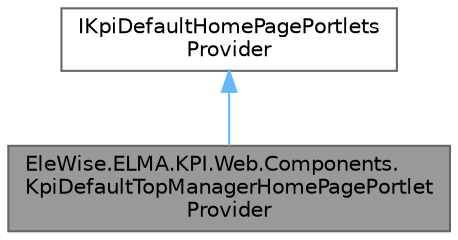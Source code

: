 digraph "EleWise.ELMA.KPI.Web.Components.KpiDefaultTopManagerHomePagePortletProvider"
{
 // LATEX_PDF_SIZE
  bgcolor="transparent";
  edge [fontname=Helvetica,fontsize=10,labelfontname=Helvetica,labelfontsize=10];
  node [fontname=Helvetica,fontsize=10,shape=box,height=0.2,width=0.4];
  Node1 [id="Node000001",label="EleWise.ELMA.KPI.Web.Components.\lKpiDefaultTopManagerHomePagePortlet\lProvider",height=0.2,width=0.4,color="gray40", fillcolor="grey60", style="filled", fontcolor="black",tooltip=" "];
  Node2 -> Node1 [id="edge1_Node000001_Node000002",dir="back",color="steelblue1",style="solid",tooltip=" "];
  Node2 [id="Node000002",label="IKpiDefaultHomePagePortlets\lProvider",height=0.2,width=0.4,color="gray40", fillcolor="white", style="filled",URL="$interface_ele_wise_1_1_e_l_m_a_1_1_k_p_i_1_1_web_1_1_extension_points_1_1_i_kpi_default_home_page_portlets_provider.html",tooltip="Интерфейс добавления портлетов на домашнюю страницу KPI по умолчанию. Домашнюю страница KPI создается..."];
}
